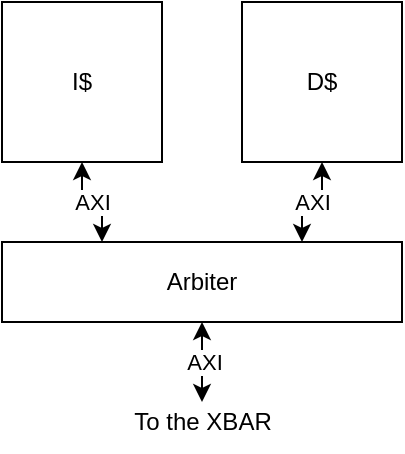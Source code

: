<mxfile version="20.2.8" type="embed"><diagram id="efX9TBjmIxuoj7rjxn-z" name="Page-1"><mxGraphModel dx="1420" dy="783" grid="1" gridSize="10" guides="1" tooltips="1" connect="1" arrows="1" fold="1" page="1" pageScale="1" pageWidth="850" pageHeight="1100" math="0" shadow="0"><root><mxCell id="0"/><mxCell id="1" parent="0"/><mxCell id="fmIHbuSKZdpE1e2c3Uvl-4" value="AXI" style="edgeStyle=orthogonalEdgeStyle;rounded=0;orthogonalLoop=1;jettySize=auto;html=1;exitX=0.5;exitY=1;exitDx=0;exitDy=0;entryX=0.25;entryY=0;entryDx=0;entryDy=0;startArrow=classic;startFill=1;" parent="1" source="fmIHbuSKZdpE1e2c3Uvl-1" target="fmIHbuSKZdpE1e2c3Uvl-3" edge="1"><mxGeometry relative="1" as="geometry"/></mxCell><mxCell id="fmIHbuSKZdpE1e2c3Uvl-1" value="I$" style="whiteSpace=wrap;html=1;aspect=fixed;" parent="1" vertex="1"><mxGeometry x="40" y="160" width="80" height="80" as="geometry"/></mxCell><mxCell id="fmIHbuSKZdpE1e2c3Uvl-5" value="AXI" style="edgeStyle=orthogonalEdgeStyle;rounded=0;orthogonalLoop=1;jettySize=auto;html=1;exitX=0.5;exitY=1;exitDx=0;exitDy=0;entryX=0.75;entryY=0;entryDx=0;entryDy=0;startArrow=classic;startFill=1;" parent="1" source="fmIHbuSKZdpE1e2c3Uvl-2" target="fmIHbuSKZdpE1e2c3Uvl-3" edge="1"><mxGeometry relative="1" as="geometry"/></mxCell><mxCell id="fmIHbuSKZdpE1e2c3Uvl-2" value="D$" style="whiteSpace=wrap;html=1;aspect=fixed;" parent="1" vertex="1"><mxGeometry x="160" y="160" width="80" height="80" as="geometry"/></mxCell><mxCell id="fmIHbuSKZdpE1e2c3Uvl-8" value="AXI" style="edgeStyle=orthogonalEdgeStyle;rounded=0;orthogonalLoop=1;jettySize=auto;html=1;exitX=0.5;exitY=1;exitDx=0;exitDy=0;startArrow=classic;startFill=1;" parent="1" source="fmIHbuSKZdpE1e2c3Uvl-3" edge="1"><mxGeometry relative="1" as="geometry"><mxPoint x="140" y="360" as="targetPoint"/></mxGeometry></mxCell><mxCell id="fmIHbuSKZdpE1e2c3Uvl-3" value="Arbiter" style="rounded=0;whiteSpace=wrap;html=1;" parent="1" vertex="1"><mxGeometry x="40" y="280" width="200" height="40" as="geometry"/></mxCell><mxCell id="fmIHbuSKZdpE1e2c3Uvl-9" value="To the XBAR" style="text;html=1;align=center;verticalAlign=middle;resizable=0;points=[];autosize=1;strokeColor=none;fillColor=none;" parent="1" vertex="1"><mxGeometry x="95" y="355" width="90" height="30" as="geometry"/></mxCell></root></mxGraphModel></diagram></mxfile>